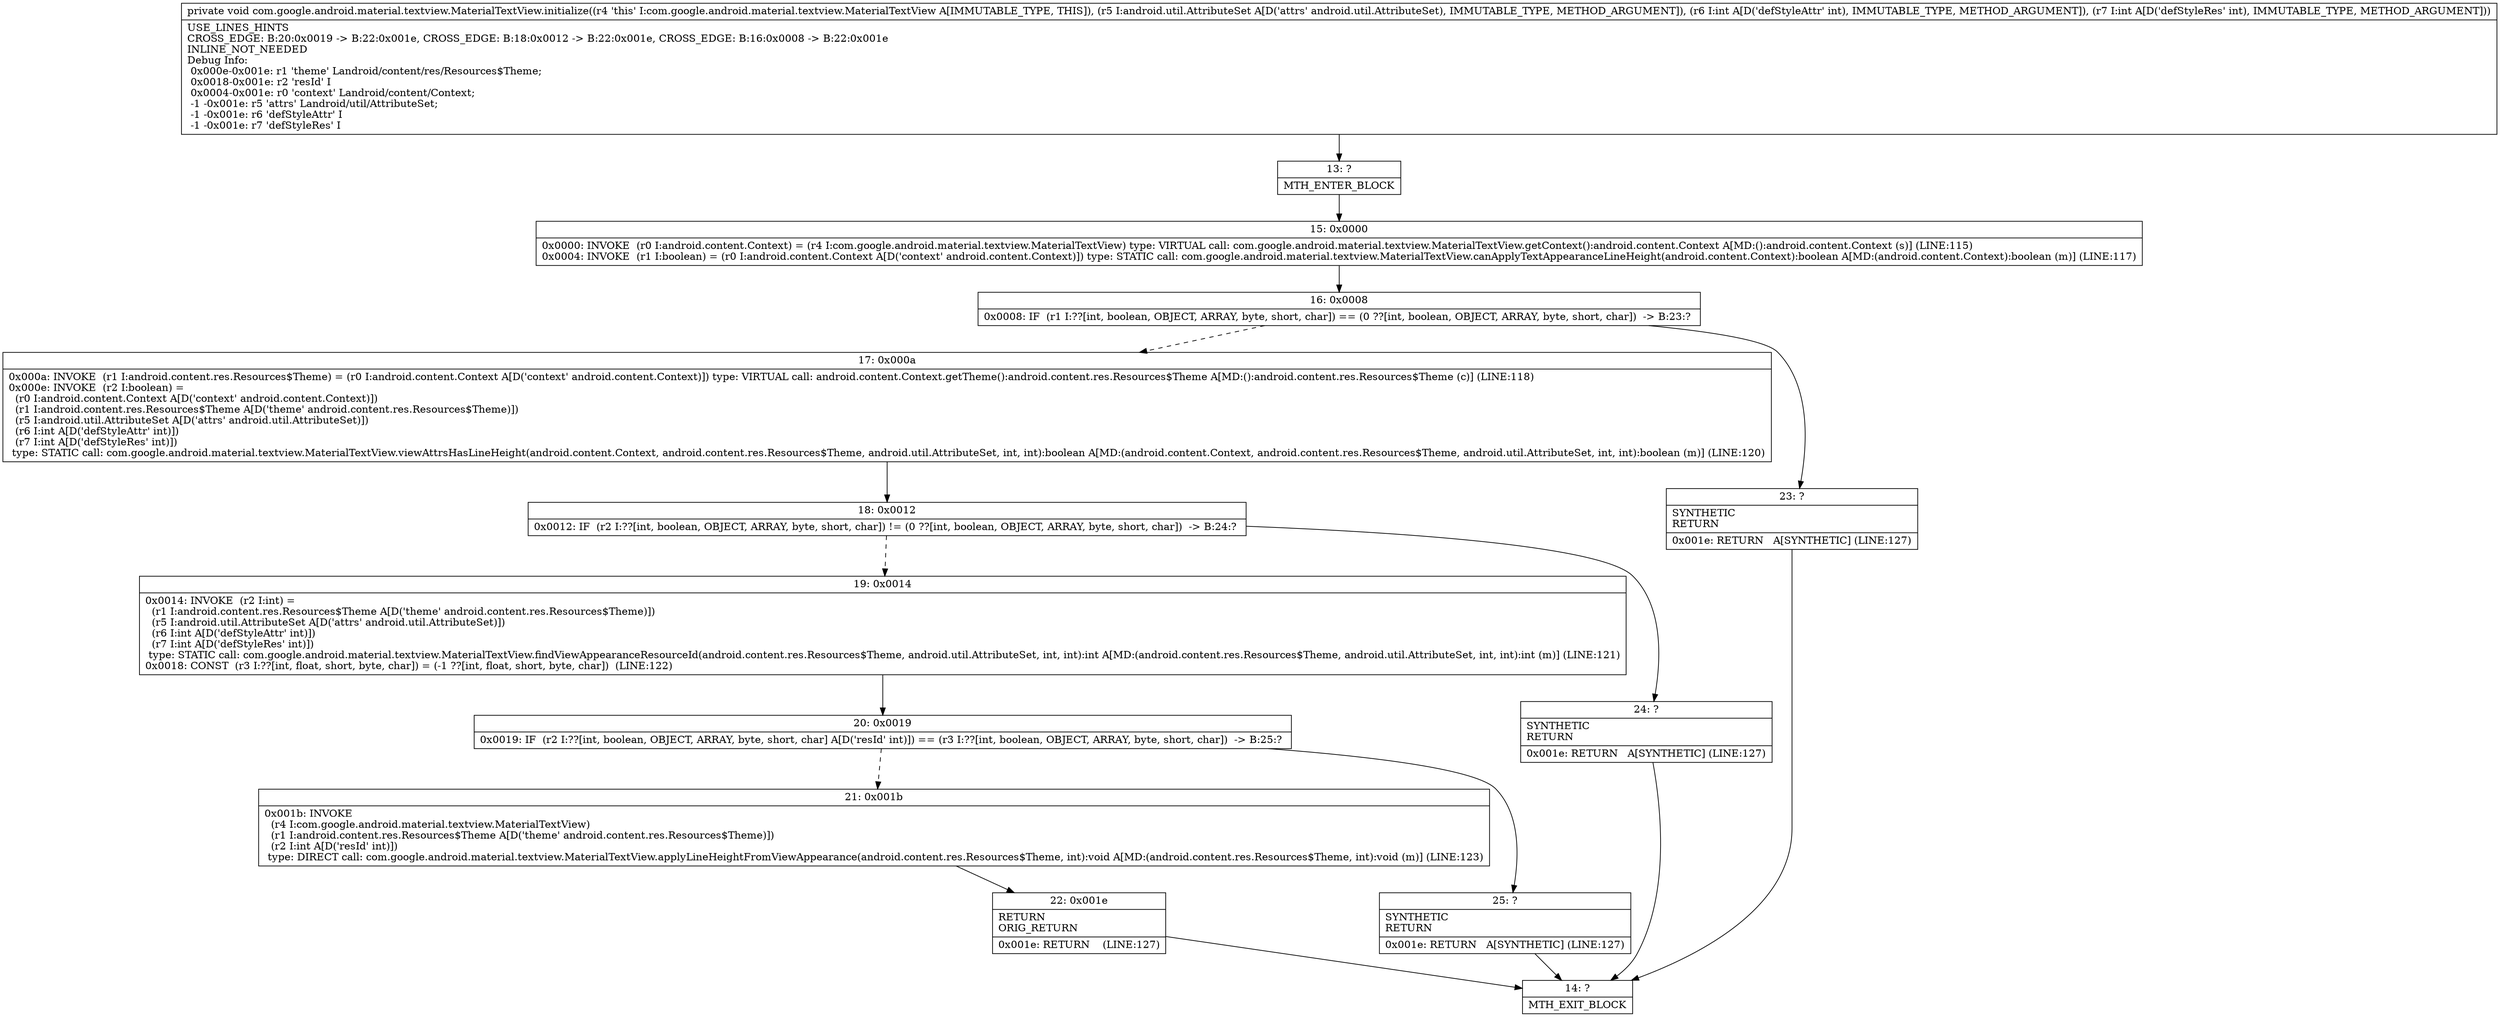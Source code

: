 digraph "CFG forcom.google.android.material.textview.MaterialTextView.initialize(Landroid\/util\/AttributeSet;II)V" {
Node_13 [shape=record,label="{13\:\ ?|MTH_ENTER_BLOCK\l}"];
Node_15 [shape=record,label="{15\:\ 0x0000|0x0000: INVOKE  (r0 I:android.content.Context) = (r4 I:com.google.android.material.textview.MaterialTextView) type: VIRTUAL call: com.google.android.material.textview.MaterialTextView.getContext():android.content.Context A[MD:():android.content.Context (s)] (LINE:115)\l0x0004: INVOKE  (r1 I:boolean) = (r0 I:android.content.Context A[D('context' android.content.Context)]) type: STATIC call: com.google.android.material.textview.MaterialTextView.canApplyTextAppearanceLineHeight(android.content.Context):boolean A[MD:(android.content.Context):boolean (m)] (LINE:117)\l}"];
Node_16 [shape=record,label="{16\:\ 0x0008|0x0008: IF  (r1 I:??[int, boolean, OBJECT, ARRAY, byte, short, char]) == (0 ??[int, boolean, OBJECT, ARRAY, byte, short, char])  \-\> B:23:? \l}"];
Node_17 [shape=record,label="{17\:\ 0x000a|0x000a: INVOKE  (r1 I:android.content.res.Resources$Theme) = (r0 I:android.content.Context A[D('context' android.content.Context)]) type: VIRTUAL call: android.content.Context.getTheme():android.content.res.Resources$Theme A[MD:():android.content.res.Resources$Theme (c)] (LINE:118)\l0x000e: INVOKE  (r2 I:boolean) = \l  (r0 I:android.content.Context A[D('context' android.content.Context)])\l  (r1 I:android.content.res.Resources$Theme A[D('theme' android.content.res.Resources$Theme)])\l  (r5 I:android.util.AttributeSet A[D('attrs' android.util.AttributeSet)])\l  (r6 I:int A[D('defStyleAttr' int)])\l  (r7 I:int A[D('defStyleRes' int)])\l type: STATIC call: com.google.android.material.textview.MaterialTextView.viewAttrsHasLineHeight(android.content.Context, android.content.res.Resources$Theme, android.util.AttributeSet, int, int):boolean A[MD:(android.content.Context, android.content.res.Resources$Theme, android.util.AttributeSet, int, int):boolean (m)] (LINE:120)\l}"];
Node_18 [shape=record,label="{18\:\ 0x0012|0x0012: IF  (r2 I:??[int, boolean, OBJECT, ARRAY, byte, short, char]) != (0 ??[int, boolean, OBJECT, ARRAY, byte, short, char])  \-\> B:24:? \l}"];
Node_19 [shape=record,label="{19\:\ 0x0014|0x0014: INVOKE  (r2 I:int) = \l  (r1 I:android.content.res.Resources$Theme A[D('theme' android.content.res.Resources$Theme)])\l  (r5 I:android.util.AttributeSet A[D('attrs' android.util.AttributeSet)])\l  (r6 I:int A[D('defStyleAttr' int)])\l  (r7 I:int A[D('defStyleRes' int)])\l type: STATIC call: com.google.android.material.textview.MaterialTextView.findViewAppearanceResourceId(android.content.res.Resources$Theme, android.util.AttributeSet, int, int):int A[MD:(android.content.res.Resources$Theme, android.util.AttributeSet, int, int):int (m)] (LINE:121)\l0x0018: CONST  (r3 I:??[int, float, short, byte, char]) = (\-1 ??[int, float, short, byte, char])  (LINE:122)\l}"];
Node_20 [shape=record,label="{20\:\ 0x0019|0x0019: IF  (r2 I:??[int, boolean, OBJECT, ARRAY, byte, short, char] A[D('resId' int)]) == (r3 I:??[int, boolean, OBJECT, ARRAY, byte, short, char])  \-\> B:25:? \l}"];
Node_21 [shape=record,label="{21\:\ 0x001b|0x001b: INVOKE  \l  (r4 I:com.google.android.material.textview.MaterialTextView)\l  (r1 I:android.content.res.Resources$Theme A[D('theme' android.content.res.Resources$Theme)])\l  (r2 I:int A[D('resId' int)])\l type: DIRECT call: com.google.android.material.textview.MaterialTextView.applyLineHeightFromViewAppearance(android.content.res.Resources$Theme, int):void A[MD:(android.content.res.Resources$Theme, int):void (m)] (LINE:123)\l}"];
Node_22 [shape=record,label="{22\:\ 0x001e|RETURN\lORIG_RETURN\l|0x001e: RETURN    (LINE:127)\l}"];
Node_14 [shape=record,label="{14\:\ ?|MTH_EXIT_BLOCK\l}"];
Node_25 [shape=record,label="{25\:\ ?|SYNTHETIC\lRETURN\l|0x001e: RETURN   A[SYNTHETIC] (LINE:127)\l}"];
Node_24 [shape=record,label="{24\:\ ?|SYNTHETIC\lRETURN\l|0x001e: RETURN   A[SYNTHETIC] (LINE:127)\l}"];
Node_23 [shape=record,label="{23\:\ ?|SYNTHETIC\lRETURN\l|0x001e: RETURN   A[SYNTHETIC] (LINE:127)\l}"];
MethodNode[shape=record,label="{private void com.google.android.material.textview.MaterialTextView.initialize((r4 'this' I:com.google.android.material.textview.MaterialTextView A[IMMUTABLE_TYPE, THIS]), (r5 I:android.util.AttributeSet A[D('attrs' android.util.AttributeSet), IMMUTABLE_TYPE, METHOD_ARGUMENT]), (r6 I:int A[D('defStyleAttr' int), IMMUTABLE_TYPE, METHOD_ARGUMENT]), (r7 I:int A[D('defStyleRes' int), IMMUTABLE_TYPE, METHOD_ARGUMENT]))  | USE_LINES_HINTS\lCROSS_EDGE: B:20:0x0019 \-\> B:22:0x001e, CROSS_EDGE: B:18:0x0012 \-\> B:22:0x001e, CROSS_EDGE: B:16:0x0008 \-\> B:22:0x001e\lINLINE_NOT_NEEDED\lDebug Info:\l  0x000e\-0x001e: r1 'theme' Landroid\/content\/res\/Resources$Theme;\l  0x0018\-0x001e: r2 'resId' I\l  0x0004\-0x001e: r0 'context' Landroid\/content\/Context;\l  \-1 \-0x001e: r5 'attrs' Landroid\/util\/AttributeSet;\l  \-1 \-0x001e: r6 'defStyleAttr' I\l  \-1 \-0x001e: r7 'defStyleRes' I\l}"];
MethodNode -> Node_13;Node_13 -> Node_15;
Node_15 -> Node_16;
Node_16 -> Node_17[style=dashed];
Node_16 -> Node_23;
Node_17 -> Node_18;
Node_18 -> Node_19[style=dashed];
Node_18 -> Node_24;
Node_19 -> Node_20;
Node_20 -> Node_21[style=dashed];
Node_20 -> Node_25;
Node_21 -> Node_22;
Node_22 -> Node_14;
Node_25 -> Node_14;
Node_24 -> Node_14;
Node_23 -> Node_14;
}

